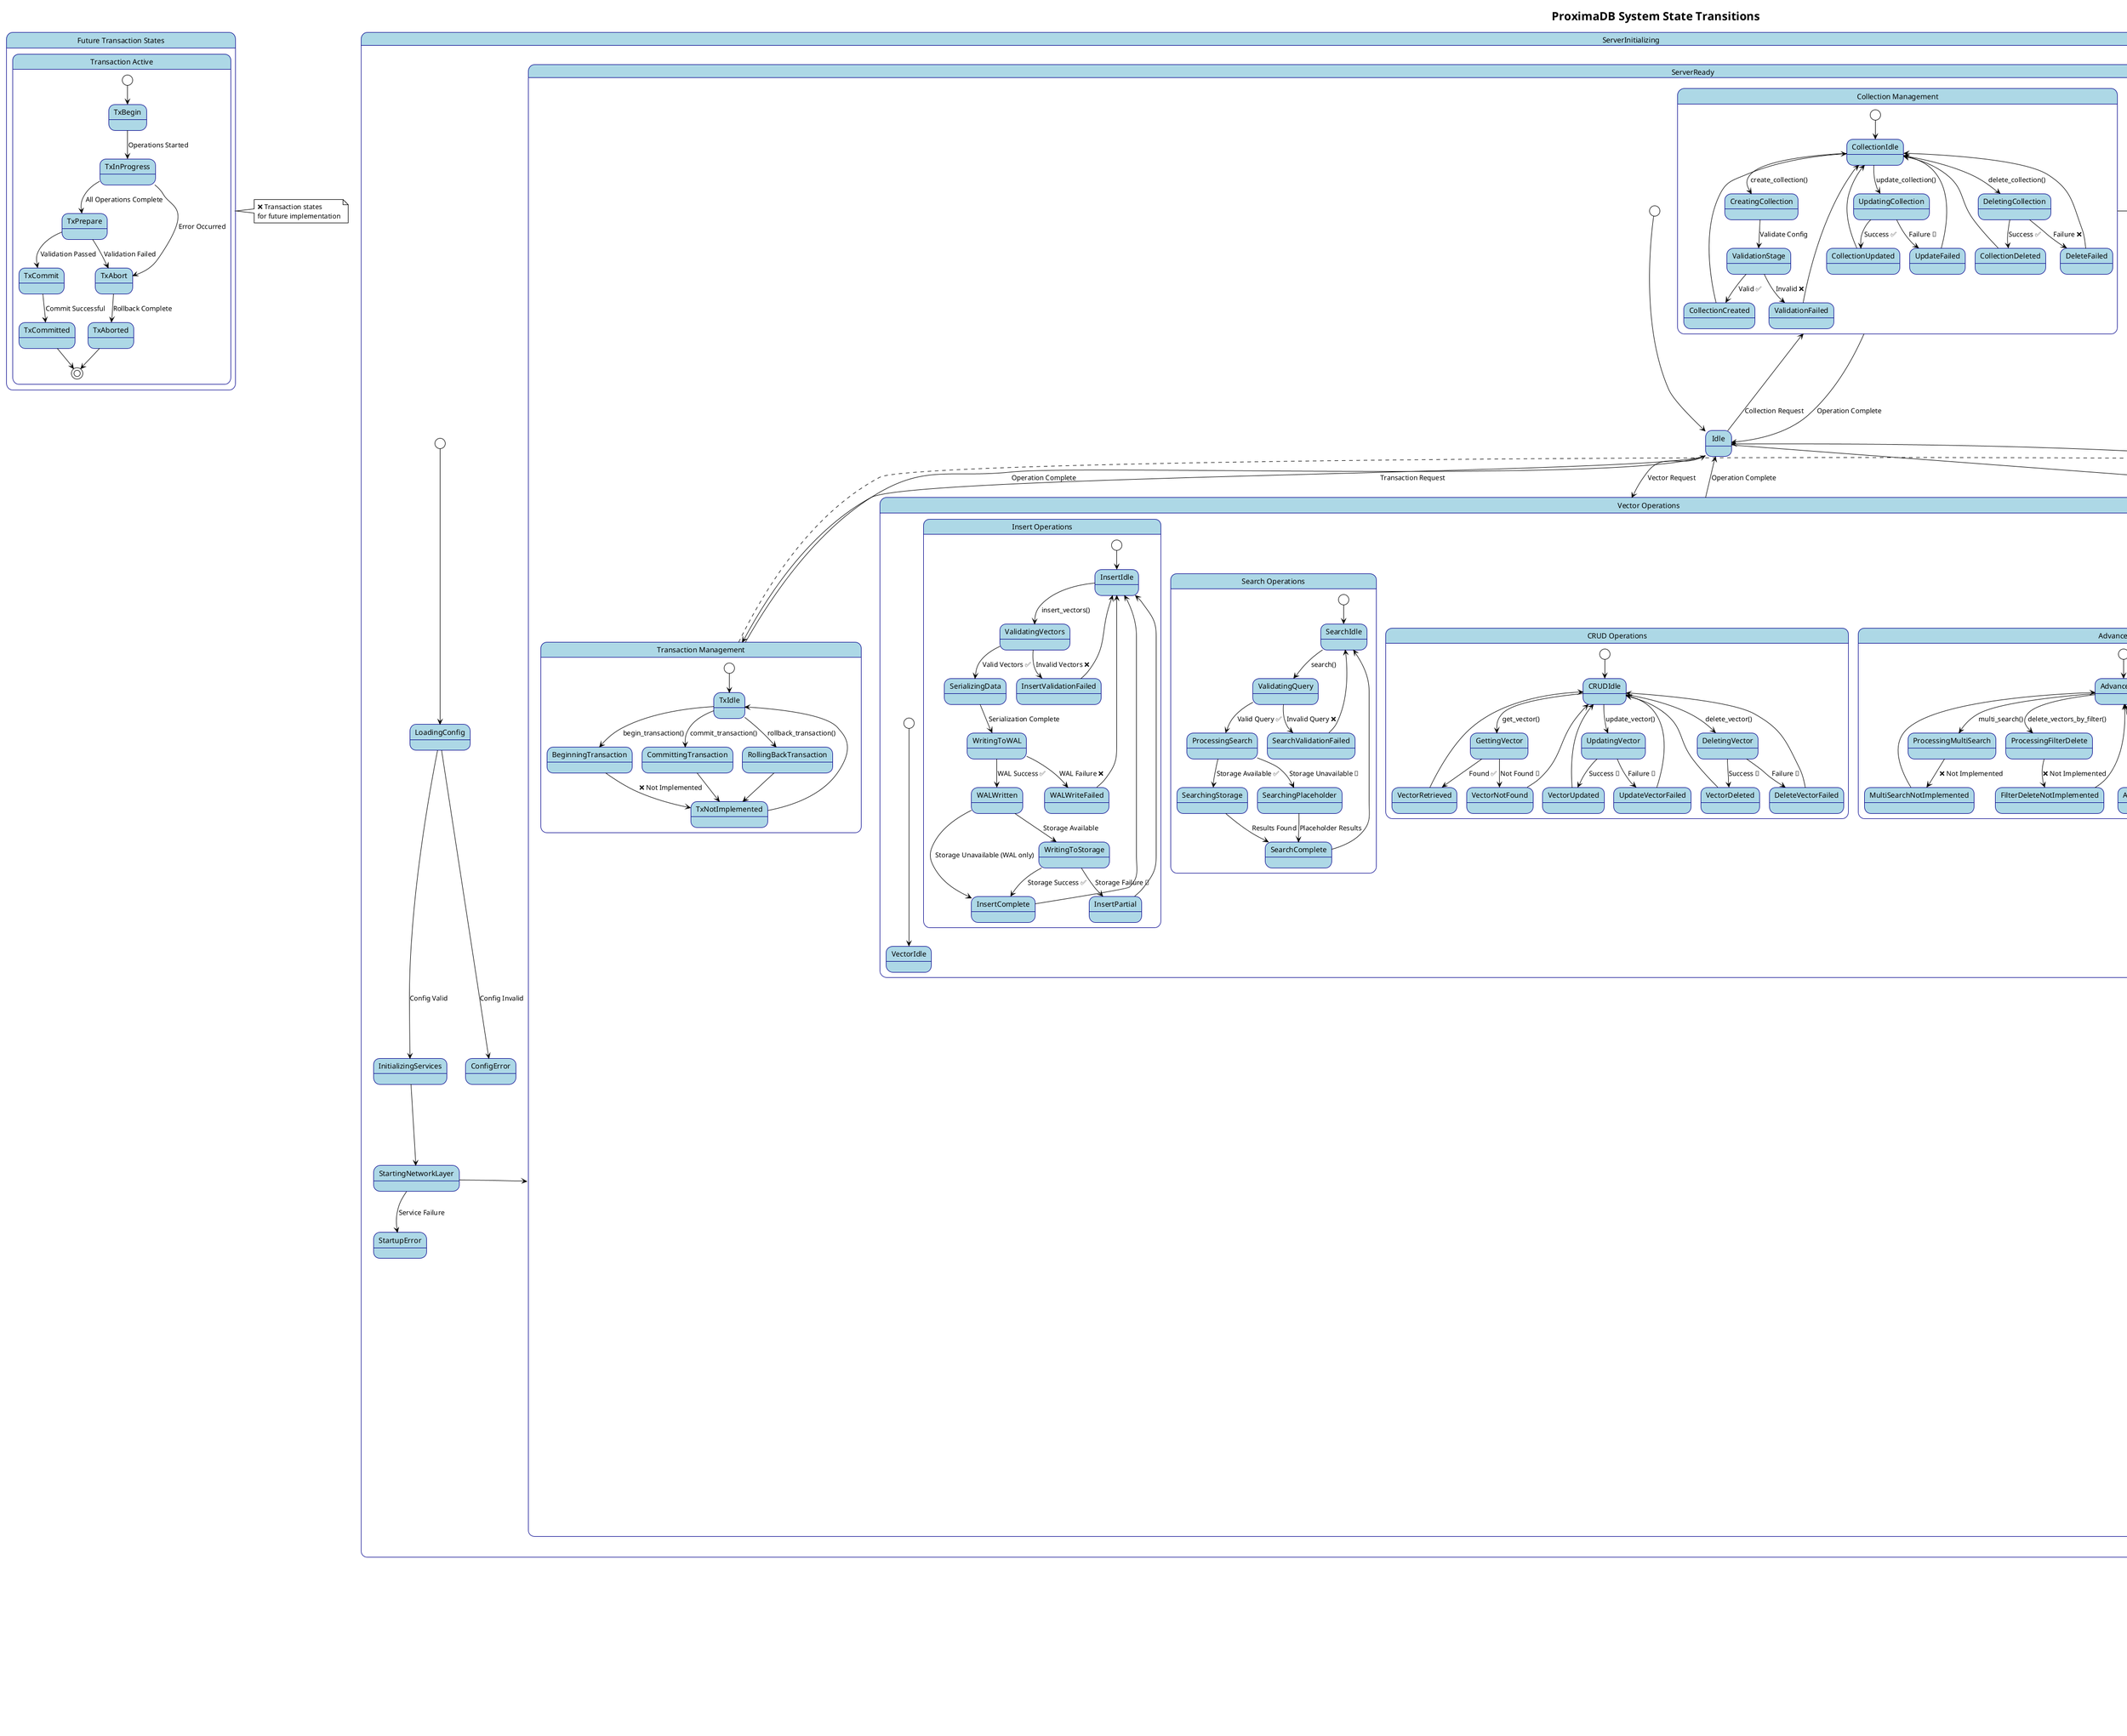 @startuml ProximaDB_State_Diagram
!theme plain
skinparam backgroundColor white
skinparam stateBackgroundColor lightblue
skinparam stateBorderColor darkblue

title ProximaDB System State Transitions

[*] --> ServerInitializing : Start Server

state ServerInitializing {
    [*] --> LoadingConfig
    LoadingConfig --> InitializingServices : Config Valid
    LoadingConfig --> ConfigError : Config Invalid
    InitializingServices --> StartingNetworkLayer
    StartingNetworkLayer --> ServerReady : All Services Started
    StartingNetworkLayer --> StartupError : Service Failure
}

ServerInitializing --> ServerReady : Success
ServerInitializing --> ServerError : Failure

state ServerReady {
    [*] --> Idle
    
    state "Collection Management" as CollMgmt {
        [*] --> CollectionIdle
        CollectionIdle --> CreatingCollection : create_collection()
        CreatingCollection --> ValidationStage : Validate Config
        ValidationStage --> CollectionCreated : Valid ✅
        ValidationStage --> ValidationFailed : Invalid ❌
        ValidationFailed --> CollectionIdle
        CollectionCreated --> CollectionIdle
        
        CollectionIdle --> UpdatingCollection : update_collection()
        UpdatingCollection --> CollectionUpdated : Success ✅
        UpdatingCollection --> UpdateFailed : Failure 🚧
        UpdateFailed --> CollectionIdle
        CollectionUpdated --> CollectionIdle
        
        CollectionIdle --> DeletingCollection : delete_collection()
        DeletingCollection --> CollectionDeleted : Success ✅
        DeletingCollection --> DeleteFailed : Failure ❌
        DeleteFailed --> CollectionIdle
        CollectionDeleted --> CollectionIdle
    }
    
    state "Vector Operations" as VectorOps {
        [*] --> VectorIdle
        
        state "Insert Operations" as InsertOps {
            [*] --> InsertIdle
            InsertIdle --> ValidatingVectors : insert_vectors()
            ValidatingVectors --> SerializingData : Valid Vectors ✅
            ValidatingVectors --> InsertValidationFailed : Invalid Vectors ❌
            SerializingData --> WritingToWAL : Serialization Complete
            WritingToWAL --> WALWritten : WAL Success ✅
            WritingToWAL --> WALWriteFailed : WAL Failure ❌
            WALWritten --> WritingToStorage : Storage Available
            WALWritten --> InsertComplete : Storage Unavailable (WAL only)
            WritingToStorage --> InsertComplete : Storage Success ✅
            WritingToStorage --> InsertPartial : Storage Failure 🚧
            InsertValidationFailed --> InsertIdle
            WALWriteFailed --> InsertIdle
            InsertComplete --> InsertIdle
            InsertPartial --> InsertIdle
        }
        
        state "Search Operations" as SearchOps {
            [*] --> SearchIdle
            SearchIdle --> ValidatingQuery : search()
            ValidatingQuery --> ProcessingSearch : Valid Query ✅
            ValidatingQuery --> SearchValidationFailed : Invalid Query ❌
            ProcessingSearch --> SearchingStorage : Storage Available ✅
            ProcessingSearch --> SearchingPlaceholder : Storage Unavailable 🚧
            SearchingStorage --> SearchComplete : Results Found
            SearchingPlaceholder --> SearchComplete : Placeholder Results
            SearchValidationFailed --> SearchIdle
            SearchComplete --> SearchIdle
        }
        
        state "CRUD Operations" as CRUDOps {
            [*] --> CRUDIdle
            CRUDIdle --> GettingVector : get_vector()
            GettingVector --> VectorRetrieved : Found ✅
            GettingVector --> VectorNotFound : Not Found 🚧
            VectorRetrieved --> CRUDIdle
            VectorNotFound --> CRUDIdle
            
            CRUDIdle --> UpdatingVector : update_vector()
            UpdatingVector --> VectorUpdated : Success 🚧
            UpdatingVector --> UpdateVectorFailed : Failure 🚧
            VectorUpdated --> CRUDIdle
            UpdateVectorFailed --> CRUDIdle
            
            CRUDIdle --> DeletingVector : delete_vector()
            DeletingVector --> VectorDeleted : Success 🚧
            DeletingVector --> DeleteVectorFailed : Failure 🚧
            VectorDeleted --> CRUDIdle
            DeleteVectorFailed --> CRUDIdle
        }
        
        state "Advanced Operations" as AdvOps {
            [*] --> AdvancedIdle
            AdvancedIdle --> ProcessingMultiSearch : multi_search()
            ProcessingMultiSearch --> MultiSearchNotImplemented : ❌ Not Implemented
            MultiSearchNotImplemented --> AdvancedIdle
            
            AdvancedIdle --> ProcessingFilterDelete : delete_vectors_by_filter()
            ProcessingFilterDelete --> FilterDeleteNotImplemented : ❌ Not Implemented
            FilterDeleteNotImplemented --> AdvancedIdle
            
            AdvancedIdle --> ProcessingAggregatedSearch : search_with_aggregations()
            ProcessingAggregatedSearch --> AggregatedSearchNotImplemented : ❌ Not Implemented
            AggregatedSearchNotImplemented --> AdvancedIdle
            
            AdvancedIdle --> ProcessingVectorHistory : get_vector_history()
            ProcessingVectorHistory --> VectorHistoryNotImplemented : ❌ Not Implemented
            VectorHistoryNotImplemented --> AdvancedIdle
        }
    }
    
    state "Transaction Management" as TxMgmt {
        [*] --> TxIdle
        TxIdle --> BeginningTransaction : begin_transaction()
        BeginningTransaction --> TxNotImplemented : ❌ Not Implemented
        TxNotImplemented --> TxIdle
        
        TxIdle --> CommittingTransaction : commit_transaction()
        CommittingTransaction --> TxNotImplemented
        
        TxIdle --> RollingBackTransaction : rollback_transaction()
        RollingBackTransaction --> TxNotImplemented
    }
    
    state "System Monitoring" as SysMon {
        [*] --> MonitoringIdle
        MonitoringIdle --> CheckingHealth : health()
        CheckingHealth --> HealthOK : System Healthy ✅
        CheckingHealth --> HealthDegraded : System Issues 🚧
        CheckingHealth --> HealthUnhealthy : System Error ❌
        HealthOK --> MonitoringIdle
        HealthDegraded --> MonitoringIdle
        HealthUnhealthy --> SystemError
        
        MonitoringIdle --> CollectingMetrics : get_metrics()
        CollectingMetrics --> MetricsCollected : Success ✅
        CollectingMetrics --> MetricsError : Failure 🚧
        MetricsCollected --> MonitoringIdle
        MetricsError --> MonitoringIdle
    }
    
    Idle --> CollMgmt : Collection Request
    Idle --> VectorOps : Vector Request  
    Idle --> TxMgmt : Transaction Request
    Idle --> SysMon : System Request
    
    CollMgmt --> Idle : Operation Complete
    VectorOps --> Idle : Operation Complete
    TxMgmt --> Idle : Operation Complete
    SysMon --> Idle : Operation Complete
}

ServerReady --> SystemError : Critical Failure
SystemError --> [*] : Server Shutdown

state "Error Recovery" as ErrorRecovery {
    [*] --> DetectingError
    DetectingError --> AnalyzingError
    AnalyzingError --> RecoverableError : Can Recover
    AnalyzingError --> NonRecoverableError : Cannot Recover
    RecoverableError --> AttemptingRecovery
    AttemptingRecovery --> RecoverySuccessful : Recovery OK
    AttemptingRecovery --> RecoveryFailed : Recovery Failed
    RecoverySuccessful --> [*]
    RecoveryFailed --> NonRecoverableError
    NonRecoverableError --> [*]
}

SystemError --> ErrorRecovery : Attempt Recovery
ErrorRecovery --> ServerReady : Recovery Successful
ErrorRecovery --> [*] : Recovery Failed

' Transaction State (When Implemented)
state "Future Transaction States" as FutureTx {
    state "Transaction Active" as TxActive {
        [*] --> TxBegin
        TxBegin --> TxInProgress : Operations Started
        TxInProgress --> TxPrepare : All Operations Complete
        TxPrepare --> TxCommit : Validation Passed
        TxPrepare --> TxAbort : Validation Failed
        TxCommit --> TxCommitted : Commit Successful
        TxAbort --> TxAborted : Rollback Complete
        TxCommitted --> [*]
        TxAborted --> [*]
        
        TxInProgress --> TxAbort : Error Occurred
    }
}

note right of FutureTx : ❌ Transaction states\nfor future implementation

' State Annotations
note right of CollMgmt : ✅ Fully implemented\nCollection lifecycle management

note right of VectorOps : 🚧 Partially implemented\nCore operations work,\nadvanced features missing

note right of TxMgmt : ❌ Not implemented\nNeeds TransactionManager

note right of SysMon : ✅ Implemented\nHealth and basic metrics

' Implementation Status Legend
note bottom
**State Status:**
✅ **FULLY IMPLEMENTED** - Production ready states
🚧 **PARTIALLY IMPLEMENTED** - Basic states work, some transitions missing
❌ **NOT IMPLEMENTED** - States defined but not functional

**Key State Transitions:**
• All collection operations are fully functional
• Vector insert and search are production ready
• Vector CRUD operations need completion
• Advanced operations need full implementation
• Transaction management needs complete implementation
end note

@enduml